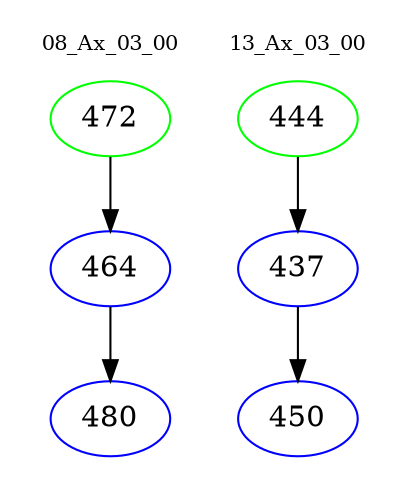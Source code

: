 digraph{
subgraph cluster_0 {
color = white
label = "08_Ax_03_00";
fontsize=10;
T0_472 [label="472", color="green"]
T0_472 -> T0_464 [color="black"]
T0_464 [label="464", color="blue"]
T0_464 -> T0_480 [color="black"]
T0_480 [label="480", color="blue"]
}
subgraph cluster_1 {
color = white
label = "13_Ax_03_00";
fontsize=10;
T1_444 [label="444", color="green"]
T1_444 -> T1_437 [color="black"]
T1_437 [label="437", color="blue"]
T1_437 -> T1_450 [color="black"]
T1_450 [label="450", color="blue"]
}
}
